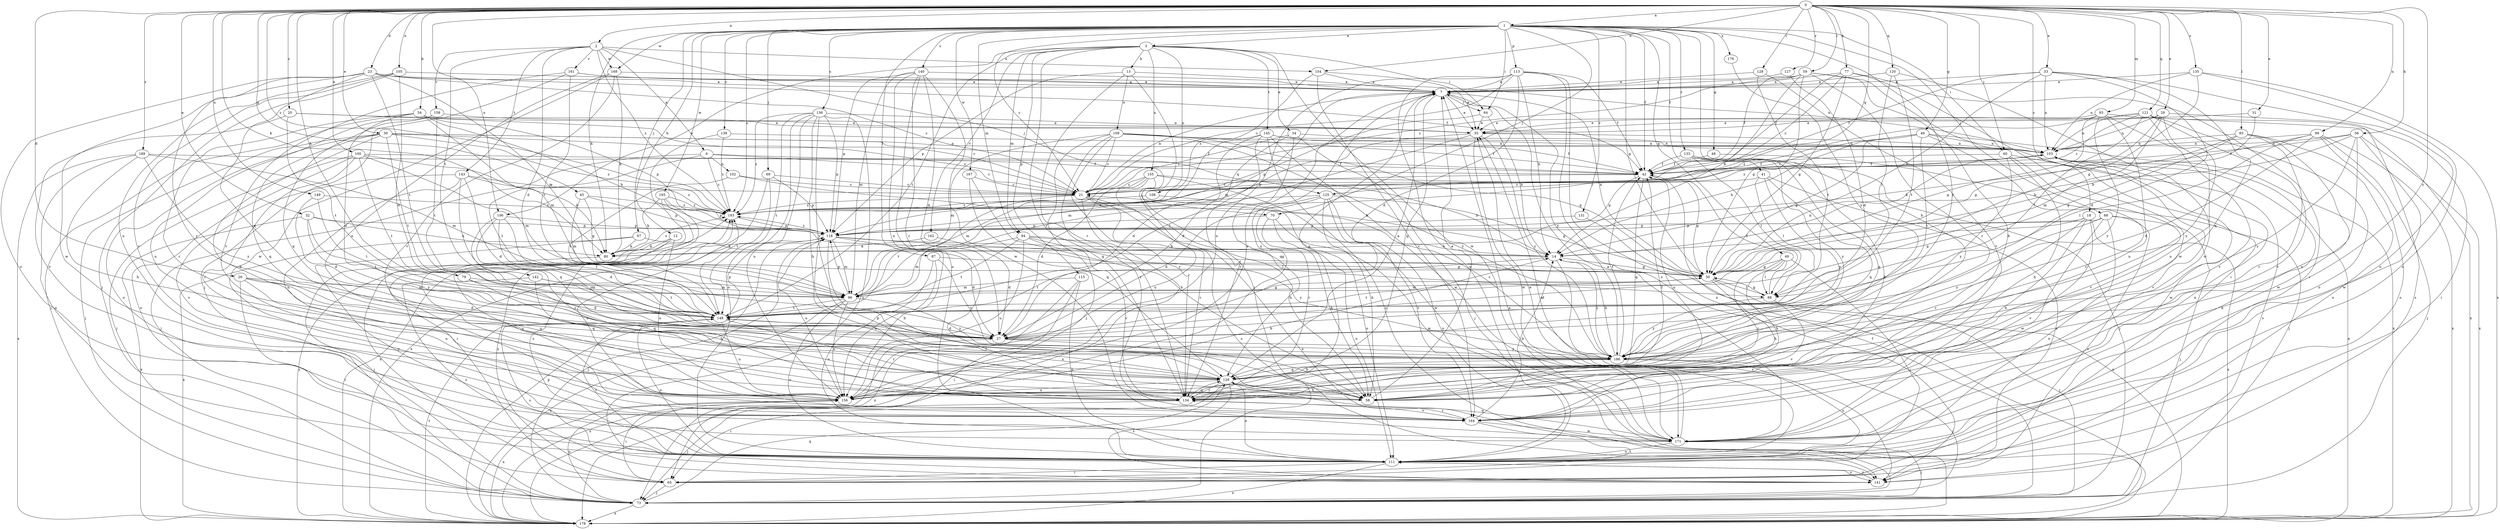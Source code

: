 strict digraph  {
0;
1;
2;
3;
6;
7;
12;
13;
14;
18;
20;
21;
23;
26;
27;
29;
30;
31;
32;
33;
34;
35;
41;
42;
45;
46;
48;
49;
50;
54;
56;
58;
59;
60;
64;
65;
67;
68;
69;
70;
73;
77;
79;
80;
85;
87;
88;
93;
94;
96;
99;
100;
102;
103;
105;
106;
108;
109;
111;
113;
115;
118;
120;
121;
125;
126;
127;
128;
131;
133;
134;
135;
136;
138;
140;
141;
142;
143;
145;
148;
149;
154;
155;
156;
158;
161;
162;
164;
165;
167;
168;
171;
176;
178;
186;
189;
193;
0 -> 1  [label=a];
0 -> 2  [label=a];
0 -> 18  [label=c];
0 -> 20  [label=c];
0 -> 23  [label=d];
0 -> 26  [label=d];
0 -> 29  [label=e];
0 -> 30  [label=e];
0 -> 31  [label=e];
0 -> 32  [label=e];
0 -> 33  [label=e];
0 -> 45  [label=g];
0 -> 46  [label=g];
0 -> 54  [label=h];
0 -> 56  [label=h];
0 -> 59  [label=i];
0 -> 60  [label=i];
0 -> 77  [label=k];
0 -> 79  [label=k];
0 -> 80  [label=k];
0 -> 85  [label=l];
0 -> 93  [label=m];
0 -> 99  [label=n];
0 -> 100  [label=n];
0 -> 105  [label=o];
0 -> 106  [label=o];
0 -> 120  [label=q];
0 -> 121  [label=q];
0 -> 125  [label=q];
0 -> 127  [label=r];
0 -> 128  [label=r];
0 -> 135  [label=s];
0 -> 149  [label=u];
0 -> 154  [label=u];
0 -> 186  [label=y];
0 -> 189  [label=z];
0 -> 193  [label=z];
1 -> 3  [label=a];
1 -> 12  [label=b];
1 -> 21  [label=c];
1 -> 41  [label=f];
1 -> 42  [label=f];
1 -> 48  [label=g];
1 -> 49  [label=g];
1 -> 50  [label=g];
1 -> 58  [label=h];
1 -> 60  [label=i];
1 -> 64  [label=i];
1 -> 67  [label=j];
1 -> 68  [label=j];
1 -> 69  [label=j];
1 -> 70  [label=j];
1 -> 80  [label=k];
1 -> 87  [label=l];
1 -> 94  [label=m];
1 -> 113  [label=p];
1 -> 131  [label=r];
1 -> 133  [label=r];
1 -> 136  [label=s];
1 -> 138  [label=s];
1 -> 140  [label=s];
1 -> 165  [label=w];
1 -> 167  [label=w];
1 -> 168  [label=w];
1 -> 176  [label=x];
1 -> 186  [label=y];
1 -> 193  [label=z];
2 -> 6  [label=a];
2 -> 27  [label=d];
2 -> 70  [label=j];
2 -> 142  [label=t];
2 -> 143  [label=t];
2 -> 154  [label=u];
2 -> 158  [label=v];
2 -> 161  [label=v];
2 -> 168  [label=w];
2 -> 193  [label=z];
3 -> 13  [label=b];
3 -> 34  [label=e];
3 -> 64  [label=i];
3 -> 94  [label=m];
3 -> 106  [label=o];
3 -> 108  [label=o];
3 -> 115  [label=p];
3 -> 134  [label=r];
3 -> 145  [label=t];
3 -> 148  [label=t];
3 -> 155  [label=u];
3 -> 162  [label=v];
3 -> 171  [label=w];
6 -> 21  [label=c];
6 -> 73  [label=j];
6 -> 102  [label=n];
6 -> 125  [label=q];
6 -> 148  [label=t];
6 -> 193  [label=z];
7 -> 35  [label=e];
7 -> 64  [label=i];
7 -> 96  [label=m];
7 -> 126  [label=q];
7 -> 156  [label=u];
7 -> 186  [label=y];
12 -> 73  [label=j];
12 -> 80  [label=k];
12 -> 156  [label=u];
12 -> 164  [label=v];
13 -> 7  [label=a];
13 -> 73  [label=j];
13 -> 109  [label=o];
13 -> 118  [label=p];
13 -> 134  [label=r];
14 -> 50  [label=g];
14 -> 141  [label=s];
14 -> 148  [label=t];
14 -> 186  [label=y];
18 -> 50  [label=g];
18 -> 58  [label=h];
18 -> 118  [label=p];
18 -> 134  [label=r];
18 -> 164  [label=v];
18 -> 178  [label=x];
20 -> 21  [label=c];
20 -> 35  [label=e];
20 -> 148  [label=t];
20 -> 164  [label=v];
21 -> 7  [label=a];
21 -> 58  [label=h];
21 -> 134  [label=r];
21 -> 141  [label=s];
21 -> 148  [label=t];
21 -> 178  [label=x];
21 -> 193  [label=z];
23 -> 7  [label=a];
23 -> 21  [label=c];
23 -> 42  [label=f];
23 -> 96  [label=m];
23 -> 111  [label=o];
23 -> 126  [label=q];
23 -> 134  [label=r];
23 -> 148  [label=t];
23 -> 171  [label=w];
26 -> 27  [label=d];
26 -> 65  [label=i];
26 -> 96  [label=m];
26 -> 126  [label=q];
26 -> 156  [label=u];
27 -> 58  [label=h];
27 -> 178  [label=x];
27 -> 186  [label=y];
29 -> 35  [label=e];
29 -> 50  [label=g];
29 -> 65  [label=i];
29 -> 96  [label=m];
29 -> 103  [label=n];
29 -> 186  [label=y];
30 -> 21  [label=c];
30 -> 42  [label=f];
30 -> 58  [label=h];
30 -> 73  [label=j];
30 -> 103  [label=n];
30 -> 111  [label=o];
30 -> 126  [label=q];
30 -> 148  [label=t];
30 -> 193  [label=z];
31 -> 14  [label=b];
31 -> 35  [label=e];
32 -> 80  [label=k];
32 -> 118  [label=p];
32 -> 148  [label=t];
32 -> 178  [label=x];
32 -> 186  [label=y];
33 -> 7  [label=a];
33 -> 14  [label=b];
33 -> 27  [label=d];
33 -> 42  [label=f];
33 -> 103  [label=n];
33 -> 111  [label=o];
33 -> 126  [label=q];
34 -> 21  [label=c];
34 -> 27  [label=d];
34 -> 73  [label=j];
34 -> 103  [label=n];
34 -> 126  [label=q];
35 -> 103  [label=n];
35 -> 118  [label=p];
35 -> 148  [label=t];
35 -> 171  [label=w];
35 -> 186  [label=y];
41 -> 21  [label=c];
41 -> 88  [label=l];
41 -> 126  [label=q];
41 -> 141  [label=s];
41 -> 186  [label=y];
42 -> 21  [label=c];
42 -> 50  [label=g];
42 -> 118  [label=p];
42 -> 126  [label=q];
42 -> 156  [label=u];
45 -> 50  [label=g];
45 -> 96  [label=m];
45 -> 118  [label=p];
45 -> 193  [label=z];
46 -> 14  [label=b];
46 -> 21  [label=c];
46 -> 50  [label=g];
46 -> 103  [label=n];
46 -> 134  [label=r];
46 -> 148  [label=t];
46 -> 178  [label=x];
48 -> 42  [label=f];
48 -> 73  [label=j];
49 -> 27  [label=d];
49 -> 50  [label=g];
49 -> 58  [label=h];
49 -> 65  [label=i];
49 -> 88  [label=l];
49 -> 134  [label=r];
50 -> 7  [label=a];
50 -> 58  [label=h];
50 -> 73  [label=j];
50 -> 88  [label=l];
50 -> 96  [label=m];
50 -> 103  [label=n];
50 -> 148  [label=t];
54 -> 14  [label=b];
54 -> 27  [label=d];
54 -> 35  [label=e];
54 -> 73  [label=j];
54 -> 96  [label=m];
54 -> 118  [label=p];
54 -> 134  [label=r];
56 -> 14  [label=b];
56 -> 42  [label=f];
56 -> 103  [label=n];
56 -> 156  [label=u];
56 -> 171  [label=w];
56 -> 178  [label=x];
56 -> 186  [label=y];
58 -> 7  [label=a];
58 -> 118  [label=p];
59 -> 7  [label=a];
59 -> 14  [label=b];
59 -> 21  [label=c];
59 -> 42  [label=f];
59 -> 50  [label=g];
59 -> 58  [label=h];
59 -> 65  [label=i];
59 -> 134  [label=r];
60 -> 42  [label=f];
60 -> 58  [label=h];
60 -> 141  [label=s];
60 -> 164  [label=v];
60 -> 186  [label=y];
64 -> 14  [label=b];
64 -> 35  [label=e];
64 -> 118  [label=p];
65 -> 73  [label=j];
65 -> 193  [label=z];
67 -> 50  [label=g];
67 -> 80  [label=k];
67 -> 111  [label=o];
67 -> 178  [label=x];
68 -> 73  [label=j];
68 -> 111  [label=o];
68 -> 118  [label=p];
68 -> 141  [label=s];
68 -> 171  [label=w];
68 -> 186  [label=y];
69 -> 21  [label=c];
69 -> 118  [label=p];
69 -> 148  [label=t];
69 -> 178  [label=x];
70 -> 58  [label=h];
70 -> 111  [label=o];
70 -> 118  [label=p];
70 -> 171  [label=w];
73 -> 42  [label=f];
73 -> 126  [label=q];
73 -> 156  [label=u];
73 -> 178  [label=x];
77 -> 7  [label=a];
77 -> 21  [label=c];
77 -> 42  [label=f];
77 -> 50  [label=g];
77 -> 65  [label=i];
77 -> 171  [label=w];
79 -> 27  [label=d];
79 -> 96  [label=m];
79 -> 126  [label=q];
80 -> 156  [label=u];
80 -> 193  [label=z];
85 -> 50  [label=g];
85 -> 80  [label=k];
85 -> 103  [label=n];
85 -> 111  [label=o];
85 -> 134  [label=r];
85 -> 171  [label=w];
87 -> 50  [label=g];
87 -> 111  [label=o];
87 -> 156  [label=u];
87 -> 186  [label=y];
88 -> 42  [label=f];
88 -> 50  [label=g];
88 -> 164  [label=v];
88 -> 186  [label=y];
93 -> 35  [label=e];
93 -> 50  [label=g];
93 -> 156  [label=u];
93 -> 164  [label=v];
93 -> 178  [label=x];
93 -> 186  [label=y];
93 -> 193  [label=z];
94 -> 14  [label=b];
94 -> 88  [label=l];
94 -> 96  [label=m];
94 -> 134  [label=r];
94 -> 148  [label=t];
94 -> 156  [label=u];
94 -> 186  [label=y];
96 -> 50  [label=g];
96 -> 111  [label=o];
96 -> 118  [label=p];
96 -> 148  [label=t];
96 -> 156  [label=u];
96 -> 178  [label=x];
96 -> 186  [label=y];
99 -> 27  [label=d];
99 -> 73  [label=j];
99 -> 88  [label=l];
99 -> 103  [label=n];
99 -> 111  [label=o];
99 -> 178  [label=x];
99 -> 193  [label=z];
100 -> 42  [label=f];
100 -> 73  [label=j];
100 -> 80  [label=k];
100 -> 96  [label=m];
100 -> 111  [label=o];
100 -> 134  [label=r];
100 -> 148  [label=t];
102 -> 14  [label=b];
102 -> 21  [label=c];
102 -> 148  [label=t];
103 -> 42  [label=f];
103 -> 164  [label=v];
103 -> 171  [label=w];
103 -> 193  [label=z];
105 -> 7  [label=a];
105 -> 27  [label=d];
105 -> 73  [label=j];
105 -> 156  [label=u];
105 -> 164  [label=v];
106 -> 27  [label=d];
106 -> 118  [label=p];
106 -> 134  [label=r];
106 -> 148  [label=t];
106 -> 186  [label=y];
108 -> 111  [label=o];
108 -> 193  [label=z];
109 -> 21  [label=c];
109 -> 42  [label=f];
109 -> 50  [label=g];
109 -> 73  [label=j];
109 -> 96  [label=m];
109 -> 103  [label=n];
109 -> 134  [label=r];
109 -> 164  [label=v];
109 -> 186  [label=y];
111 -> 35  [label=e];
111 -> 65  [label=i];
111 -> 103  [label=n];
111 -> 141  [label=s];
111 -> 148  [label=t];
111 -> 178  [label=x];
111 -> 193  [label=z];
113 -> 7  [label=a];
113 -> 14  [label=b];
113 -> 21  [label=c];
113 -> 27  [label=d];
113 -> 42  [label=f];
113 -> 111  [label=o];
113 -> 141  [label=s];
113 -> 156  [label=u];
113 -> 178  [label=x];
115 -> 65  [label=i];
115 -> 96  [label=m];
115 -> 111  [label=o];
115 -> 178  [label=x];
118 -> 14  [label=b];
118 -> 27  [label=d];
118 -> 50  [label=g];
118 -> 58  [label=h];
118 -> 73  [label=j];
118 -> 80  [label=k];
118 -> 96  [label=m];
118 -> 156  [label=u];
118 -> 193  [label=z];
120 -> 7  [label=a];
120 -> 88  [label=l];
120 -> 148  [label=t];
120 -> 171  [label=w];
121 -> 21  [label=c];
121 -> 35  [label=e];
121 -> 88  [label=l];
121 -> 103  [label=n];
121 -> 111  [label=o];
121 -> 141  [label=s];
121 -> 156  [label=u];
121 -> 164  [label=v];
125 -> 27  [label=d];
125 -> 50  [label=g];
125 -> 58  [label=h];
125 -> 111  [label=o];
125 -> 134  [label=r];
125 -> 164  [label=v];
125 -> 193  [label=z];
126 -> 7  [label=a];
126 -> 58  [label=h];
126 -> 65  [label=i];
126 -> 111  [label=o];
126 -> 134  [label=r];
126 -> 141  [label=s];
126 -> 148  [label=t];
126 -> 156  [label=u];
127 -> 7  [label=a];
127 -> 27  [label=d];
128 -> 7  [label=a];
128 -> 148  [label=t];
128 -> 164  [label=v];
131 -> 118  [label=p];
131 -> 178  [label=x];
133 -> 42  [label=f];
133 -> 58  [label=h];
133 -> 73  [label=j];
133 -> 88  [label=l];
133 -> 126  [label=q];
133 -> 186  [label=y];
134 -> 7  [label=a];
134 -> 73  [label=j];
134 -> 126  [label=q];
134 -> 164  [label=v];
135 -> 7  [label=a];
135 -> 50  [label=g];
135 -> 103  [label=n];
135 -> 111  [label=o];
135 -> 178  [label=x];
136 -> 35  [label=e];
136 -> 58  [label=h];
136 -> 111  [label=o];
136 -> 118  [label=p];
136 -> 141  [label=s];
136 -> 148  [label=t];
136 -> 156  [label=u];
136 -> 186  [label=y];
136 -> 193  [label=z];
138 -> 65  [label=i];
138 -> 103  [label=n];
138 -> 193  [label=z];
140 -> 7  [label=a];
140 -> 27  [label=d];
140 -> 96  [label=m];
140 -> 111  [label=o];
140 -> 118  [label=p];
140 -> 134  [label=r];
140 -> 156  [label=u];
140 -> 171  [label=w];
141 -> 111  [label=o];
142 -> 58  [label=h];
142 -> 96  [label=m];
142 -> 141  [label=s];
142 -> 148  [label=t];
143 -> 21  [label=c];
143 -> 27  [label=d];
143 -> 126  [label=q];
143 -> 156  [label=u];
143 -> 164  [label=v];
143 -> 193  [label=z];
145 -> 27  [label=d];
145 -> 42  [label=f];
145 -> 96  [label=m];
145 -> 103  [label=n];
145 -> 134  [label=r];
145 -> 141  [label=s];
145 -> 171  [label=w];
148 -> 27  [label=d];
148 -> 111  [label=o];
148 -> 118  [label=p];
148 -> 134  [label=r];
148 -> 141  [label=s];
148 -> 156  [label=u];
149 -> 27  [label=d];
149 -> 148  [label=t];
149 -> 193  [label=z];
154 -> 7  [label=a];
154 -> 35  [label=e];
154 -> 164  [label=v];
154 -> 193  [label=z];
155 -> 14  [label=b];
155 -> 21  [label=c];
155 -> 27  [label=d];
155 -> 96  [label=m];
155 -> 156  [label=u];
155 -> 171  [label=w];
155 -> 178  [label=x];
156 -> 7  [label=a];
156 -> 14  [label=b];
156 -> 42  [label=f];
156 -> 65  [label=i];
156 -> 178  [label=x];
158 -> 35  [label=e];
158 -> 126  [label=q];
158 -> 148  [label=t];
158 -> 156  [label=u];
161 -> 7  [label=a];
161 -> 73  [label=j];
161 -> 103  [label=n];
161 -> 148  [label=t];
161 -> 164  [label=v];
162 -> 27  [label=d];
162 -> 80  [label=k];
164 -> 14  [label=b];
164 -> 65  [label=i];
164 -> 134  [label=r];
164 -> 171  [label=w];
164 -> 193  [label=z];
165 -> 65  [label=i];
165 -> 80  [label=k];
165 -> 118  [label=p];
165 -> 178  [label=x];
165 -> 193  [label=z];
167 -> 21  [label=c];
167 -> 58  [label=h];
167 -> 126  [label=q];
168 -> 7  [label=a];
168 -> 80  [label=k];
168 -> 156  [label=u];
168 -> 164  [label=v];
168 -> 171  [label=w];
171 -> 7  [label=a];
171 -> 35  [label=e];
171 -> 73  [label=j];
171 -> 103  [label=n];
171 -> 111  [label=o];
171 -> 126  [label=q];
176 -> 186  [label=y];
178 -> 7  [label=a];
178 -> 103  [label=n];
178 -> 118  [label=p];
178 -> 148  [label=t];
178 -> 193  [label=z];
186 -> 14  [label=b];
186 -> 21  [label=c];
186 -> 42  [label=f];
186 -> 73  [label=j];
186 -> 111  [label=o];
186 -> 126  [label=q];
189 -> 42  [label=f];
189 -> 58  [label=h];
189 -> 96  [label=m];
189 -> 111  [label=o];
189 -> 178  [label=x];
189 -> 186  [label=y];
193 -> 118  [label=p];
}
